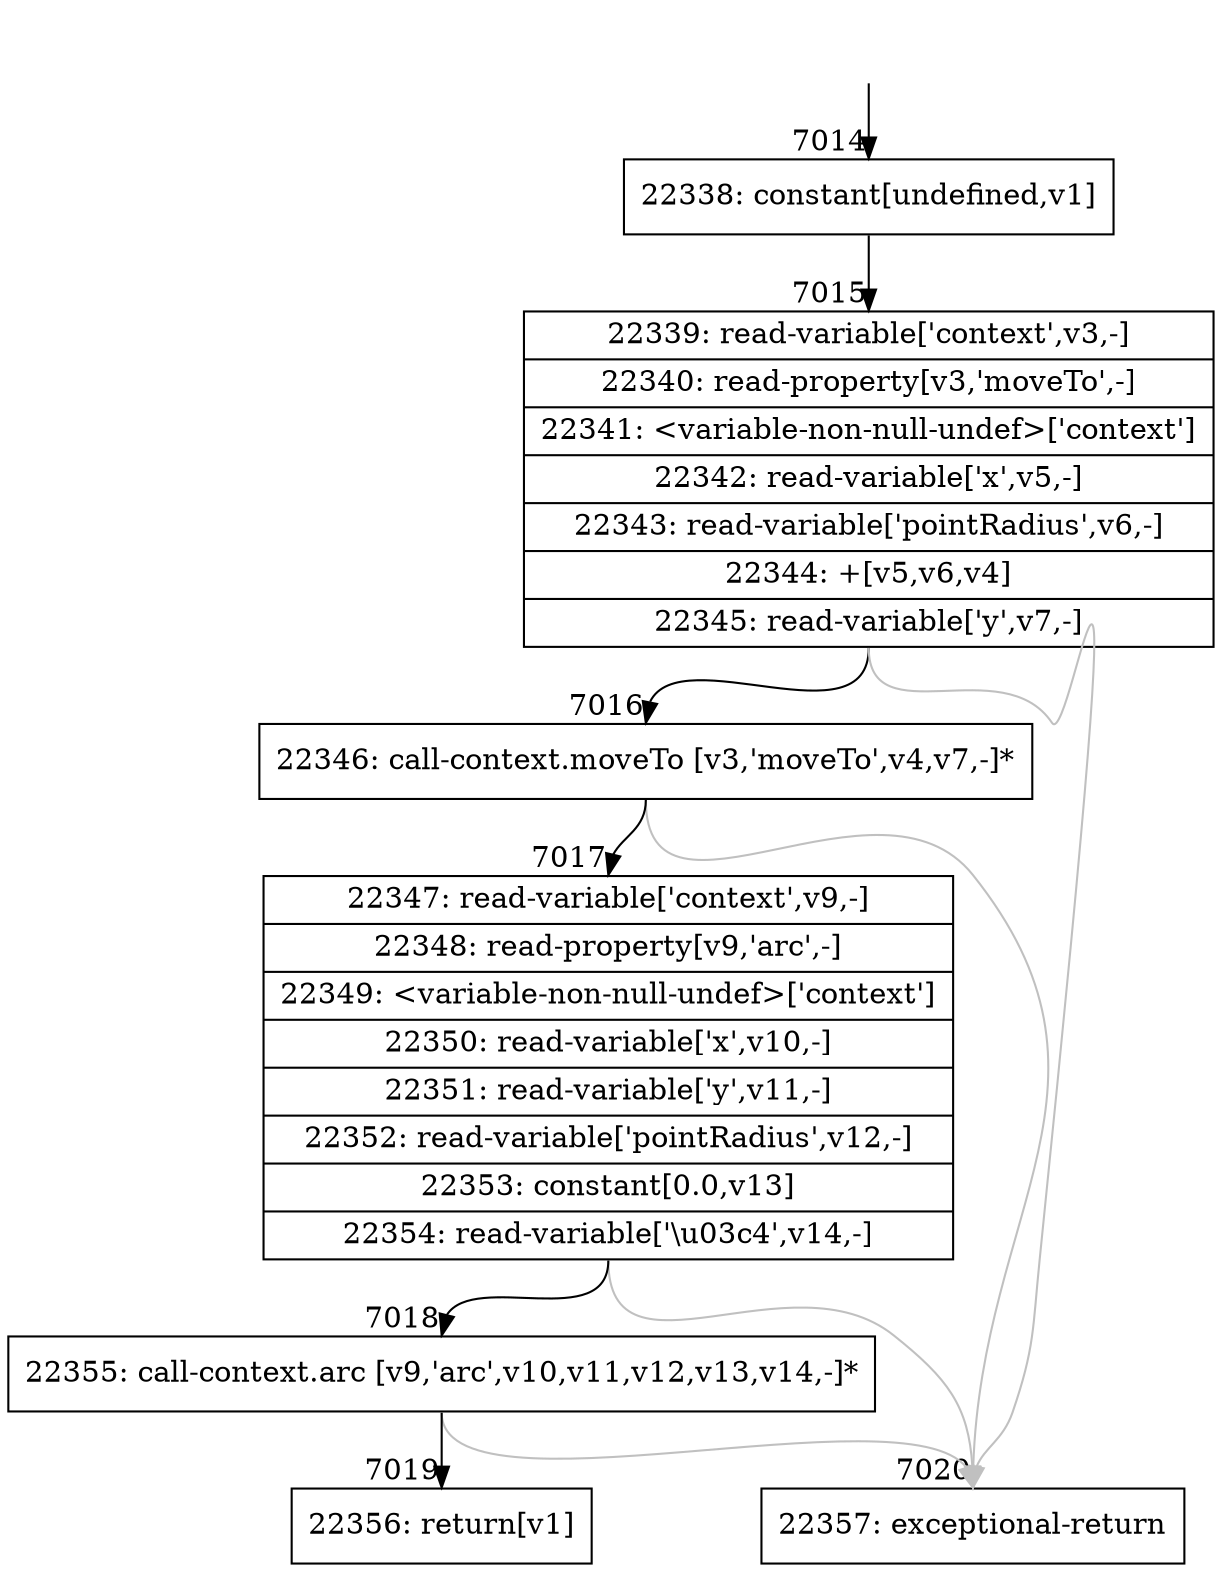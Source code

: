 digraph {
rankdir="TD"
BB_entry643[shape=none,label=""];
BB_entry643 -> BB7014 [tailport=s, headport=n, headlabel="    7014"]
BB7014 [shape=record label="{22338: constant[undefined,v1]}" ] 
BB7014 -> BB7015 [tailport=s, headport=n, headlabel="      7015"]
BB7015 [shape=record label="{22339: read-variable['context',v3,-]|22340: read-property[v3,'moveTo',-]|22341: \<variable-non-null-undef\>['context']|22342: read-variable['x',v5,-]|22343: read-variable['pointRadius',v6,-]|22344: +[v5,v6,v4]|22345: read-variable['y',v7,-]}" ] 
BB7015 -> BB7016 [tailport=s, headport=n, headlabel="      7016"]
BB7015 -> BB7020 [tailport=s, headport=n, color=gray, headlabel="      7020"]
BB7016 [shape=record label="{22346: call-context.moveTo [v3,'moveTo',v4,v7,-]*}" ] 
BB7016 -> BB7017 [tailport=s, headport=n, headlabel="      7017"]
BB7016 -> BB7020 [tailport=s, headport=n, color=gray]
BB7017 [shape=record label="{22347: read-variable['context',v9,-]|22348: read-property[v9,'arc',-]|22349: \<variable-non-null-undef\>['context']|22350: read-variable['x',v10,-]|22351: read-variable['y',v11,-]|22352: read-variable['pointRadius',v12,-]|22353: constant[0.0,v13]|22354: read-variable['\\u03c4',v14,-]}" ] 
BB7017 -> BB7018 [tailport=s, headport=n, headlabel="      7018"]
BB7017 -> BB7020 [tailport=s, headport=n, color=gray]
BB7018 [shape=record label="{22355: call-context.arc [v9,'arc',v10,v11,v12,v13,v14,-]*}" ] 
BB7018 -> BB7019 [tailport=s, headport=n, headlabel="      7019"]
BB7018 -> BB7020 [tailport=s, headport=n, color=gray]
BB7019 [shape=record label="{22356: return[v1]}" ] 
BB7020 [shape=record label="{22357: exceptional-return}" ] 
//#$~ 4097
}
